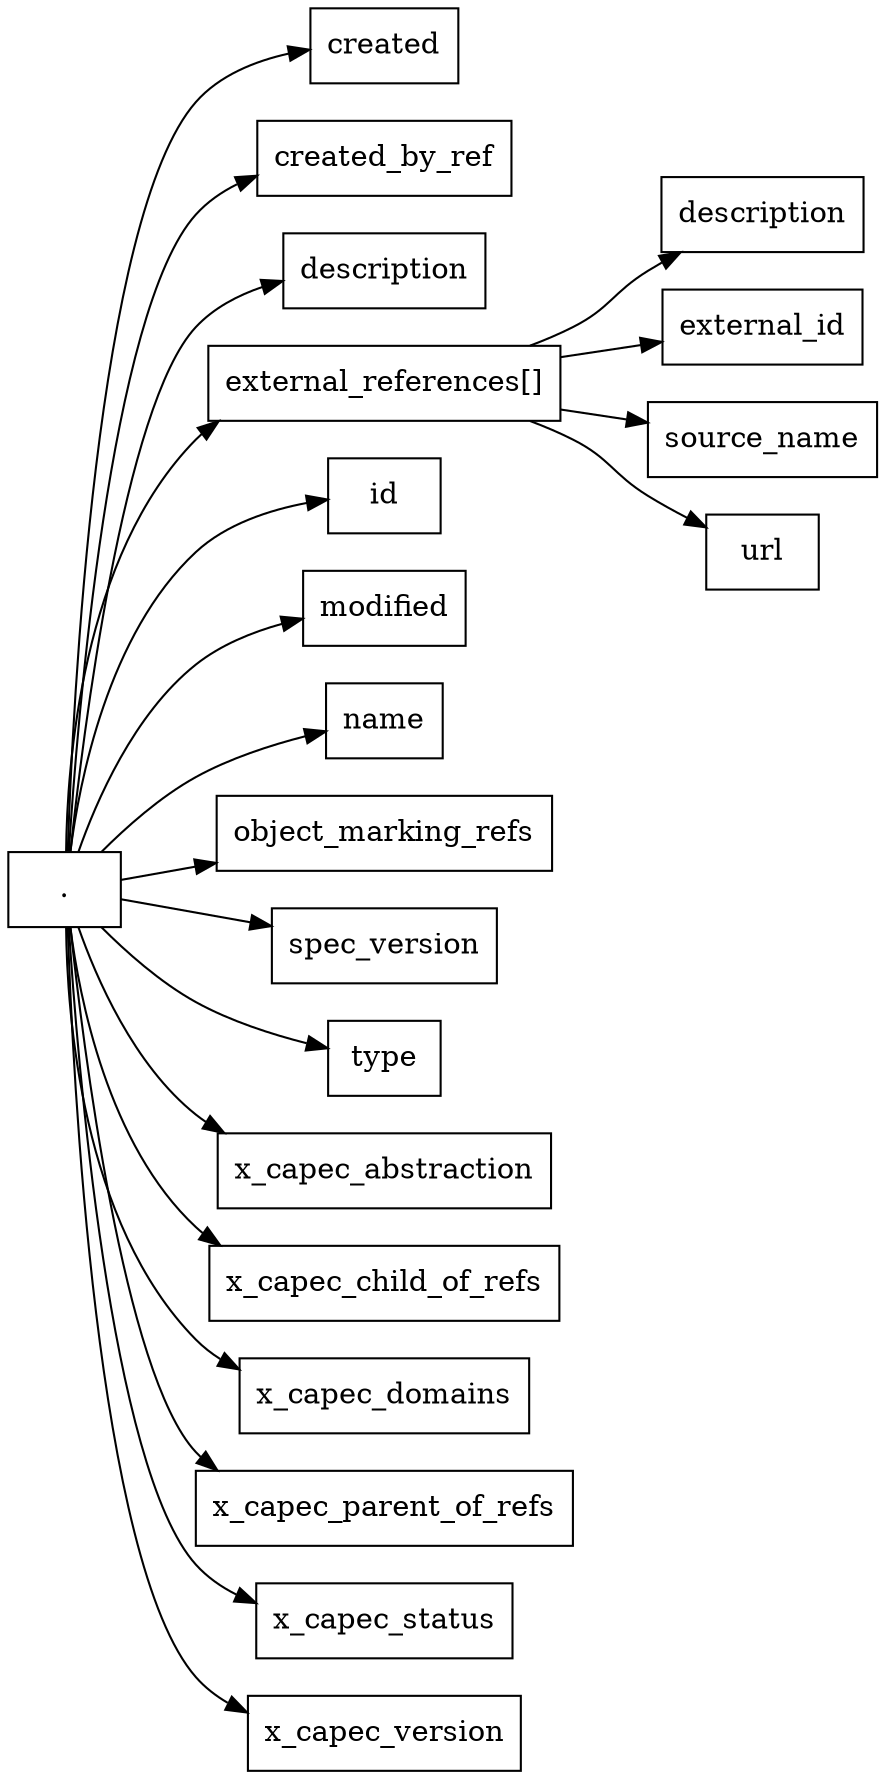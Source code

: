 digraph G {
    node [shape=box];
    edge [dir=forward];
    rankdir=LR;

    "90ee417d-9868-4292-bbf6-b057339cf4ae" [label="."];
    "created" [label="created"];
    "created_by_ref" [label="created_by_ref"];
    "description" [label="description"];
    "external_references[]" [label="external_references[]"];
    "external_references[].description" [label="description"];
    "external_references[].external_id" [label="external_id"];
    "external_references[].source_name" [label="source_name"];
    "external_references[].url" [label="url"];
    "id" [label="id"];
    "modified" [label="modified"];
    "name" [label="name"];
    "object_marking_refs" [label="object_marking_refs"];
    "spec_version" [label="spec_version"];
    "type" [label="type"];
    "x_capec_abstraction" [label="x_capec_abstraction"];
    "x_capec_child_of_refs" [label="x_capec_child_of_refs"];
    "x_capec_domains" [label="x_capec_domains"];
    "x_capec_parent_of_refs" [label="x_capec_parent_of_refs"];
    "x_capec_status" [label="x_capec_status"];
    "x_capec_version" [label="x_capec_version"];

    "90ee417d-9868-4292-bbf6-b057339cf4ae" -> "created";
    "90ee417d-9868-4292-bbf6-b057339cf4ae" -> "created_by_ref";
    "90ee417d-9868-4292-bbf6-b057339cf4ae" -> "description";
    "90ee417d-9868-4292-bbf6-b057339cf4ae" -> "external_references[]";
    "90ee417d-9868-4292-bbf6-b057339cf4ae" -> "id";
    "90ee417d-9868-4292-bbf6-b057339cf4ae" -> "modified";
    "90ee417d-9868-4292-bbf6-b057339cf4ae" -> "name";
    "90ee417d-9868-4292-bbf6-b057339cf4ae" -> "object_marking_refs";
    "90ee417d-9868-4292-bbf6-b057339cf4ae" -> "spec_version";
    "90ee417d-9868-4292-bbf6-b057339cf4ae" -> "type";
    "90ee417d-9868-4292-bbf6-b057339cf4ae" -> "x_capec_abstraction";
    "90ee417d-9868-4292-bbf6-b057339cf4ae" -> "x_capec_child_of_refs";
    "90ee417d-9868-4292-bbf6-b057339cf4ae" -> "x_capec_domains";
    "90ee417d-9868-4292-bbf6-b057339cf4ae" -> "x_capec_parent_of_refs";
    "90ee417d-9868-4292-bbf6-b057339cf4ae" -> "x_capec_status";
    "90ee417d-9868-4292-bbf6-b057339cf4ae" -> "x_capec_version";

    "external_references[]" -> "external_references[].description";
    "external_references[]" -> "external_references[].external_id";
    "external_references[]" -> "external_references[].source_name";
    "external_references[]" -> "external_references[].url";
}